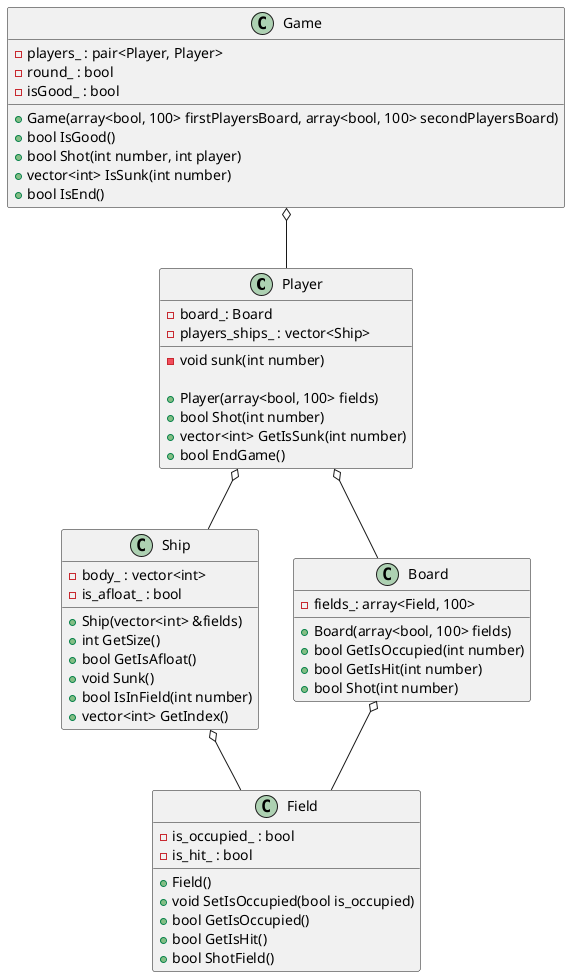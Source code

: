 @startuml

Player o-- Ship
Board o-- Field
Player o-- Board
Game o-- Player
Ship o-- Field

class Ship {
  -body_ : vector<int>
  -is_afloat_ : bool

  +Ship(vector<int> &fields)
  +int GetSize()
  +bool GetIsAfloat()
  +void Sunk()
  +bool IsInField(int number)
  +vector<int> GetIndex()
}

class Field {
  -is_occupied_ : bool
  -is_hit_ : bool

  +Field()
  +void SetIsOccupied(bool is_occupied)
  +bool GetIsOccupied()
  +bool GetIsHit()
  +bool ShotField()
}

class Game {
  -players_ : pair<Player, Player>
  -round_ : bool
  -isGood_ : bool

  +Game(array<bool, 100> firstPlayersBoard, array<bool, 100> secondPlayersBoard)
  +bool IsGood()
  +bool Shot(int number, int player)
  +vector<int> IsSunk(int number)
  +bool IsEnd()
}

class Board {
  -fields_: array<Field, 100>

  +Board(array<bool, 100> fields)
  +bool GetIsOccupied(int number)
  +bool GetIsHit(int number)
  +bool Shot(int number)
}

class Player {
  -board_: Board
  -players_ships_ : vector<Ship>

  -void sunk(int number)

  +Player(array<bool, 100> fields)
  +bool Shot(int number)
  +vector<int> GetIsSunk(int number)
  +bool EndGame()
}

@enduml
